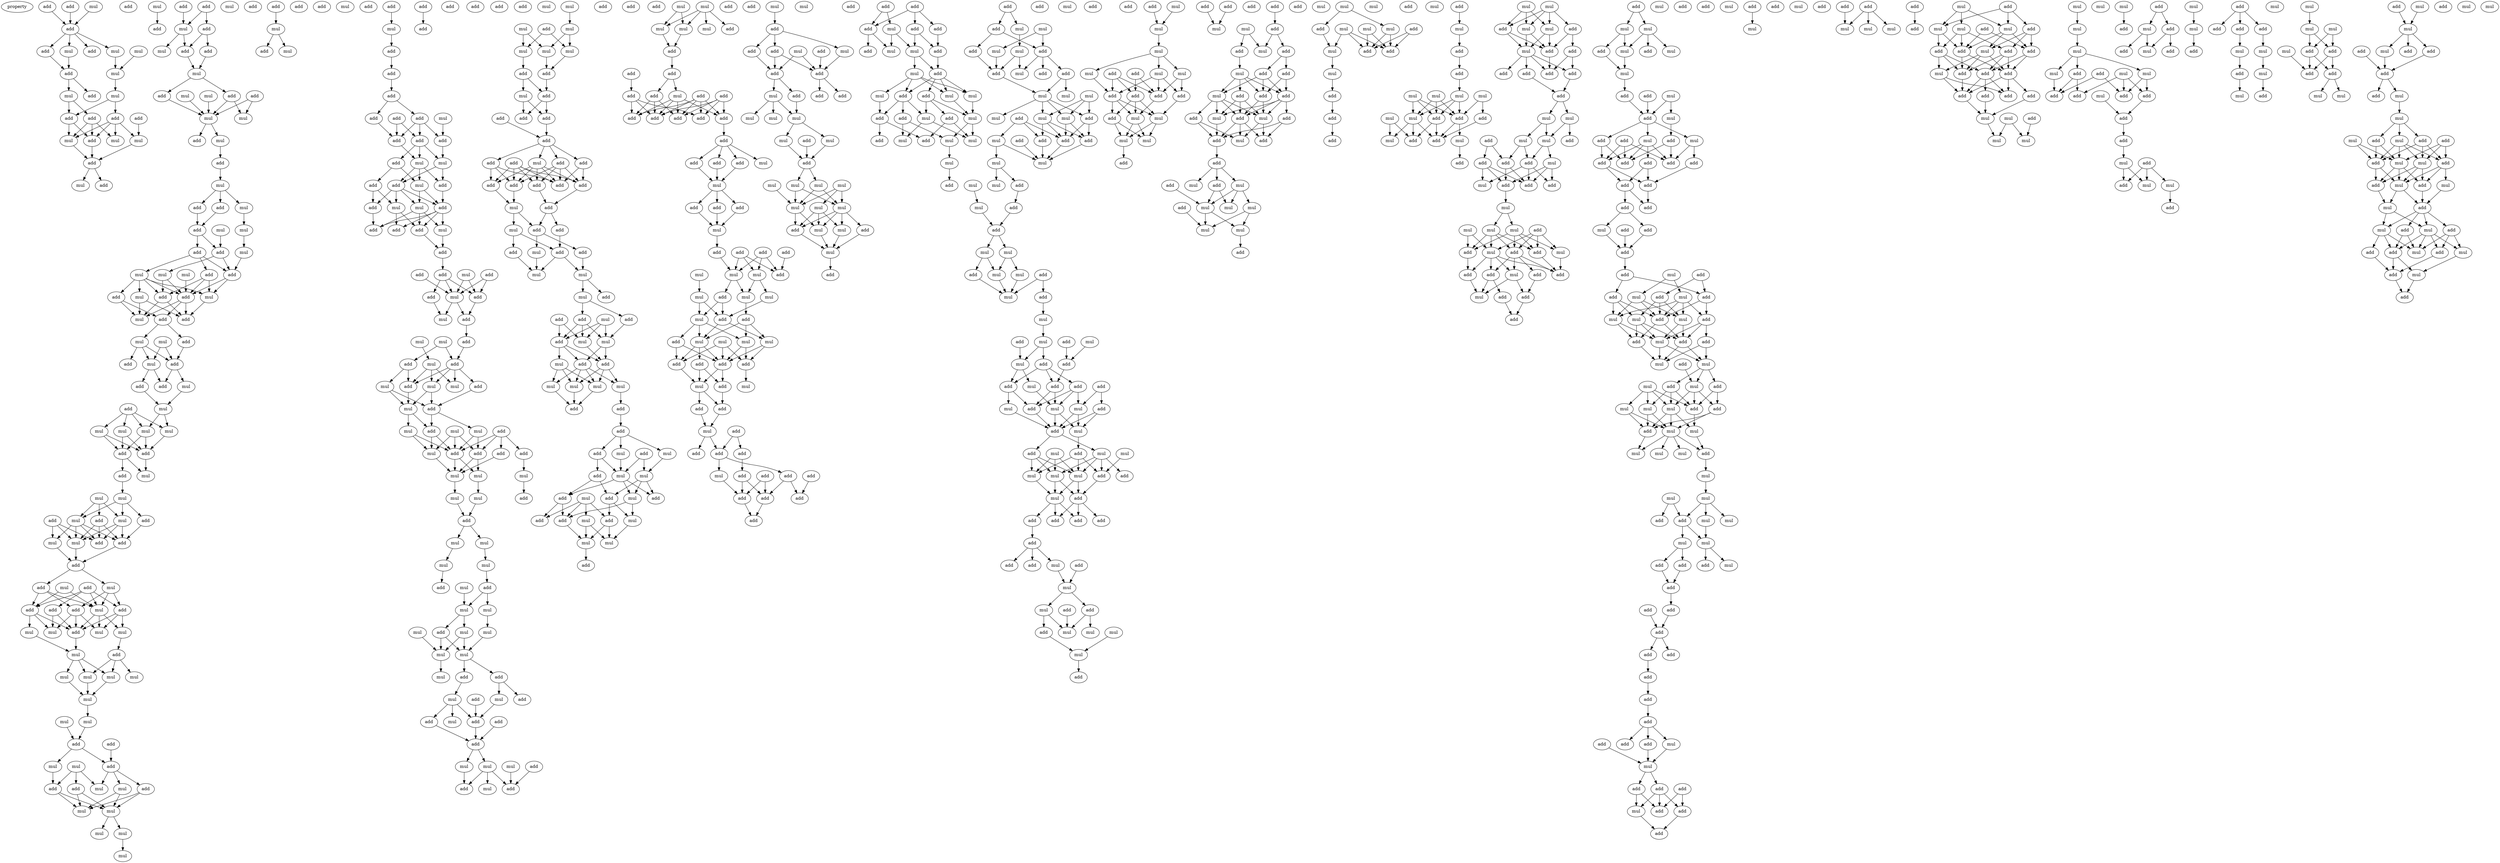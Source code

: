 digraph {
    node [fontcolor=black]
    property [mul=2,lf=1.4]
    0 [ label = add ];
    1 [ label = add ];
    2 [ label = add ];
    3 [ label = mul ];
    4 [ label = add ];
    5 [ label = mul ];
    6 [ label = add ];
    7 [ label = add ];
    8 [ label = mul ];
    9 [ label = mul ];
    10 [ label = mul ];
    11 [ label = add ];
    12 [ label = add ];
    13 [ label = mul ];
    14 [ label = mul ];
    15 [ label = add ];
    16 [ label = add ];
    17 [ label = add ];
    18 [ label = add ];
    19 [ label = add ];
    20 [ label = mul ];
    21 [ label = mul ];
    22 [ label = mul ];
    23 [ label = add ];
    24 [ label = mul ];
    25 [ label = add ];
    26 [ label = mul ];
    27 [ label = add ];
    28 [ label = mul ];
    29 [ label = add ];
    30 [ label = add ];
    31 [ label = add ];
    32 [ label = mul ];
    33 [ label = add ];
    34 [ label = mul ];
    35 [ label = add ];
    36 [ label = add ];
    37 [ label = mul ];
    38 [ label = add ];
    39 [ label = add ];
    40 [ label = mul ];
    41 [ label = add ];
    42 [ label = mul ];
    43 [ label = mul ];
    44 [ label = mul ];
    45 [ label = add ];
    46 [ label = add ];
    47 [ label = add ];
    48 [ label = mul ];
    49 [ label = mul ];
    50 [ label = add ];
    51 [ label = add ];
    52 [ label = mul ];
    53 [ label = mul ];
    54 [ label = add ];
    55 [ label = mul ];
    56 [ label = add ];
    57 [ label = mul ];
    58 [ label = mul ];
    59 [ label = add ];
    60 [ label = mul ];
    61 [ label = add ];
    62 [ label = add ];
    63 [ label = mul ];
    64 [ label = mul ];
    65 [ label = add ];
    66 [ label = mul ];
    67 [ label = add ];
    68 [ label = add ];
    69 [ label = mul ];
    70 [ label = mul ];
    71 [ label = add ];
    72 [ label = add ];
    73 [ label = mul ];
    74 [ label = add ];
    75 [ label = add ];
    76 [ label = add ];
    77 [ label = mul ];
    78 [ label = mul ];
    79 [ label = add ];
    80 [ label = add ];
    81 [ label = mul ];
    82 [ label = add ];
    83 [ label = mul ];
    84 [ label = add ];
    85 [ label = add ];
    86 [ label = mul ];
    87 [ label = add ];
    88 [ label = mul ];
    89 [ label = mul ];
    90 [ label = mul ];
    91 [ label = mul ];
    92 [ label = add ];
    93 [ label = add ];
    94 [ label = add ];
    95 [ label = mul ];
    96 [ label = mul ];
    97 [ label = mul ];
    98 [ label = mul ];
    99 [ label = add ];
    100 [ label = add ];
    101 [ label = mul ];
    102 [ label = add ];
    103 [ label = add ];
    104 [ label = mul ];
    105 [ label = mul ];
    106 [ label = add ];
    107 [ label = add ];
    108 [ label = add ];
    109 [ label = mul ];
    110 [ label = add ];
    111 [ label = mul ];
    112 [ label = add ];
    113 [ label = mul ];
    114 [ label = add ];
    115 [ label = add ];
    116 [ label = add ];
    117 [ label = mul ];
    118 [ label = add ];
    119 [ label = mul ];
    120 [ label = mul ];
    121 [ label = mul ];
    122 [ label = add ];
    123 [ label = mul ];
    124 [ label = mul ];
    125 [ label = mul ];
    126 [ label = mul ];
    127 [ label = mul ];
    128 [ label = mul ];
    129 [ label = mul ];
    130 [ label = mul ];
    131 [ label = mul ];
    132 [ label = add ];
    133 [ label = add ];
    134 [ label = mul ];
    135 [ label = add ];
    136 [ label = add ];
    137 [ label = mul ];
    138 [ label = mul ];
    139 [ label = add ];
    140 [ label = add ];
    141 [ label = add ];
    142 [ label = mul ];
    143 [ label = mul ];
    144 [ label = mul ];
    145 [ label = mul ];
    146 [ label = mul ];
    147 [ label = mul ];
    148 [ label = add ];
    149 [ label = add ];
    150 [ label = add ];
    151 [ label = mul ];
    152 [ label = add ];
    153 [ label = add ];
    154 [ label = add ];
    155 [ label = add ];
    156 [ label = add ];
    157 [ label = add ];
    158 [ label = mul ];
    159 [ label = add ];
    160 [ label = add ];
    161 [ label = add ];
    162 [ label = add ];
    163 [ label = add ];
    164 [ label = add ];
    165 [ label = mul ];
    166 [ label = mul ];
    167 [ label = add ];
    168 [ label = add ];
    169 [ label = add ];
    170 [ label = mul ];
    171 [ label = mul ];
    172 [ label = add ];
    173 [ label = add ];
    174 [ label = mul ];
    175 [ label = add ];
    176 [ label = add ];
    177 [ label = add ];
    178 [ label = mul ];
    179 [ label = add ];
    180 [ label = add ];
    181 [ label = add ];
    182 [ label = mul ];
    183 [ label = add ];
    184 [ label = add ];
    185 [ label = add ];
    186 [ label = mul ];
    187 [ label = mul ];
    188 [ label = add ];
    189 [ label = mul ];
    190 [ label = mul ];
    191 [ label = add ];
    192 [ label = add ];
    193 [ label = add ];
    194 [ label = mul ];
    195 [ label = mul ];
    196 [ label = mul ];
    197 [ label = add ];
    198 [ label = add ];
    199 [ label = mul ];
    200 [ label = mul ];
    201 [ label = add ];
    202 [ label = add ];
    203 [ label = mul ];
    204 [ label = mul ];
    205 [ label = add ];
    206 [ label = mul ];
    207 [ label = add ];
    208 [ label = add ];
    209 [ label = add ];
    210 [ label = add ];
    211 [ label = mul ];
    212 [ label = mul ];
    213 [ label = mul ];
    214 [ label = mul ];
    215 [ label = mul ];
    216 [ label = add ];
    217 [ label = mul ];
    218 [ label = add ];
    219 [ label = mul ];
    220 [ label = mul ];
    221 [ label = add ];
    222 [ label = add ];
    223 [ label = mul ];
    224 [ label = mul ];
    225 [ label = add ];
    226 [ label = add ];
    227 [ label = mul ];
    228 [ label = mul ];
    229 [ label = mul ];
    230 [ label = mul ];
    231 [ label = mul ];
    232 [ label = mul ];
    233 [ label = add ];
    234 [ label = mul ];
    235 [ label = mul ];
    236 [ label = add ];
    237 [ label = mul ];
    238 [ label = add ];
    239 [ label = add ];
    240 [ label = mul ];
    241 [ label = mul ];
    242 [ label = add ];
    243 [ label = add ];
    244 [ label = add ];
    245 [ label = mul ];
    246 [ label = add ];
    247 [ label = add ];
    248 [ label = mul ];
    249 [ label = mul ];
    250 [ label = mul ];
    251 [ label = add ];
    252 [ label = mul ];
    253 [ label = mul ];
    254 [ label = add ];
    255 [ label = add ];
    256 [ label = mul ];
    257 [ label = mul ];
    258 [ label = add ];
    259 [ label = mul ];
    260 [ label = mul ];
    261 [ label = mul ];
    262 [ label = mul ];
    263 [ label = add ];
    264 [ label = add ];
    265 [ label = mul ];
    266 [ label = add ];
    267 [ label = add ];
    268 [ label = add ];
    269 [ label = add ];
    270 [ label = add ];
    271 [ label = add ];
    272 [ label = mul ];
    273 [ label = add ];
    274 [ label = add ];
    275 [ label = add ];
    276 [ label = add ];
    277 [ label = add ];
    278 [ label = add ];
    279 [ label = add ];
    280 [ label = add ];
    281 [ label = add ];
    282 [ label = mul ];
    283 [ label = add ];
    284 [ label = add ];
    285 [ label = mul ];
    286 [ label = add ];
    287 [ label = add ];
    288 [ label = add ];
    289 [ label = mul ];
    290 [ label = add ];
    291 [ label = mul ];
    292 [ label = mul ];
    293 [ label = mul ];
    294 [ label = add ];
    295 [ label = add ];
    296 [ label = add ];
    297 [ label = mul ];
    298 [ label = add ];
    299 [ label = mul ];
    300 [ label = add ];
    301 [ label = mul ];
    302 [ label = mul ];
    303 [ label = add ];
    304 [ label = add ];
    305 [ label = mul ];
    306 [ label = mul ];
    307 [ label = add ];
    308 [ label = mul ];
    309 [ label = mul ];
    310 [ label = add ];
    311 [ label = add ];
    312 [ label = add ];
    313 [ label = add ];
    314 [ label = add ];
    315 [ label = mul ];
    316 [ label = mul ];
    317 [ label = add ];
    318 [ label = add ];
    319 [ label = mul ];
    320 [ label = mul ];
    321 [ label = mul ];
    322 [ label = add ];
    323 [ label = mul ];
    324 [ label = add ];
    325 [ label = add ];
    326 [ label = mul ];
    327 [ label = add ];
    328 [ label = mul ];
    329 [ label = add ];
    330 [ label = add ];
    331 [ label = mul ];
    332 [ label = mul ];
    333 [ label = add ];
    334 [ label = mul ];
    335 [ label = mul ];
    336 [ label = mul ];
    337 [ label = mul ];
    338 [ label = add ];
    339 [ label = mul ];
    340 [ label = add ];
    341 [ label = add ];
    342 [ label = add ];
    343 [ label = add ];
    344 [ label = add ];
    345 [ label = add ];
    346 [ label = add ];
    347 [ label = mul ];
    348 [ label = add ];
    349 [ label = add ];
    350 [ label = add ];
    351 [ label = add ];
    352 [ label = add ];
    353 [ label = add ];
    354 [ label = add ];
    355 [ label = add ];
    356 [ label = add ];
    357 [ label = mul ];
    358 [ label = add ];
    359 [ label = mul ];
    360 [ label = add ];
    361 [ label = add ];
    362 [ label = add ];
    363 [ label = mul ];
    364 [ label = add ];
    365 [ label = add ];
    366 [ label = add ];
    367 [ label = add ];
    368 [ label = add ];
    369 [ label = mul ];
    370 [ label = add ];
    371 [ label = mul ];
    372 [ label = mul ];
    373 [ label = mul ];
    374 [ label = mul ];
    375 [ label = mul ];
    376 [ label = add ];
    377 [ label = add ];
    378 [ label = add ];
    379 [ label = mul ];
    380 [ label = mul ];
    381 [ label = mul ];
    382 [ label = add ];
    383 [ label = mul ];
    384 [ label = mul ];
    385 [ label = add ];
    386 [ label = add ];
    387 [ label = add ];
    388 [ label = add ];
    389 [ label = mul ];
    390 [ label = mul ];
    391 [ label = add ];
    392 [ label = add ];
    393 [ label = add ];
    394 [ label = mul ];
    395 [ label = add ];
    396 [ label = add ];
    397 [ label = add ];
    398 [ label = add ];
    399 [ label = mul ];
    400 [ label = add ];
    401 [ label = add ];
    402 [ label = add ];
    403 [ label = add ];
    404 [ label = add ];
    405 [ label = add ];
    406 [ label = add ];
    407 [ label = mul ];
    408 [ label = add ];
    409 [ label = add ];
    410 [ label = add ];
    411 [ label = mul ];
    412 [ label = add ];
    413 [ label = add ];
    414 [ label = mul ];
    415 [ label = add ];
    416 [ label = add ];
    417 [ label = mul ];
    418 [ label = add ];
    419 [ label = mul ];
    420 [ label = add ];
    421 [ label = add ];
    422 [ label = mul ];
    423 [ label = mul ];
    424 [ label = mul ];
    425 [ label = mul ];
    426 [ label = add ];
    427 [ label = mul ];
    428 [ label = add ];
    429 [ label = mul ];
    430 [ label = mul ];
    431 [ label = mul ];
    432 [ label = mul ];
    433 [ label = mul ];
    434 [ label = mul ];
    435 [ label = mul ];
    436 [ label = add ];
    437 [ label = mul ];
    438 [ label = mul ];
    439 [ label = add ];
    440 [ label = mul ];
    441 [ label = add ];
    442 [ label = add ];
    443 [ label = add ];
    444 [ label = add ];
    445 [ label = add ];
    446 [ label = mul ];
    447 [ label = add ];
    448 [ label = add ];
    449 [ label = mul ];
    450 [ label = add ];
    451 [ label = mul ];
    452 [ label = add ];
    453 [ label = add ];
    454 [ label = mul ];
    455 [ label = mul ];
    456 [ label = mul ];
    457 [ label = add ];
    458 [ label = add ];
    459 [ label = mul ];
    460 [ label = add ];
    461 [ label = mul ];
    462 [ label = mul ];
    463 [ label = add ];
    464 [ label = add ];
    465 [ label = mul ];
    466 [ label = add ];
    467 [ label = mul ];
    468 [ label = add ];
    469 [ label = mul ];
    470 [ label = mul ];
    471 [ label = add ];
    472 [ label = add ];
    473 [ label = mul ];
    474 [ label = mul ];
    475 [ label = add ];
    476 [ label = mul ];
    477 [ label = mul ];
    478 [ label = add ];
    479 [ label = add ];
    480 [ label = mul ];
    481 [ label = add ];
    482 [ label = add ];
    483 [ label = add ];
    484 [ label = mul ];
    485 [ label = mul ];
    486 [ label = mul ];
    487 [ label = mul ];
    488 [ label = add ];
    489 [ label = mul ];
    490 [ label = mul ];
    491 [ label = add ];
    492 [ label = add ];
    493 [ label = mul ];
    494 [ label = add ];
    495 [ label = add ];
    496 [ label = add ];
    497 [ label = mul ];
    498 [ label = mul ];
    499 [ label = add ];
    500 [ label = mul ];
    501 [ label = mul ];
    502 [ label = mul ];
    503 [ label = add ];
    504 [ label = add ];
    505 [ label = mul ];
    506 [ label = mul ];
    507 [ label = add ];
    508 [ label = mul ];
    509 [ label = add ];
    510 [ label = mul ];
    511 [ label = mul ];
    512 [ label = add ];
    513 [ label = mul ];
    514 [ label = add ];
    515 [ label = mul ];
    516 [ label = add ];
    517 [ label = add ];
    518 [ label = mul ];
    519 [ label = add ];
    520 [ label = mul ];
    521 [ label = add ];
    522 [ label = add ];
    523 [ label = add ];
    524 [ label = add ];
    525 [ label = mul ];
    526 [ label = add ];
    527 [ label = add ];
    528 [ label = mul ];
    529 [ label = mul ];
    530 [ label = mul ];
    531 [ label = add ];
    532 [ label = mul ];
    533 [ label = add ];
    534 [ label = add ];
    535 [ label = mul ];
    536 [ label = add ];
    537 [ label = mul ];
    538 [ label = mul ];
    539 [ label = add ];
    540 [ label = add ];
    541 [ label = mul ];
    542 [ label = mul ];
    543 [ label = mul ];
    544 [ label = mul ];
    545 [ label = add ];
    546 [ label = add ];
    547 [ label = mul ];
    548 [ label = add ];
    549 [ label = add ];
    550 [ label = add ];
    551 [ label = add ];
    552 [ label = add ];
    553 [ label = add ];
    554 [ label = add ];
    555 [ label = add ];
    556 [ label = mul ];
    557 [ label = mul ];
    558 [ label = add ];
    559 [ label = add ];
    560 [ label = mul ];
    561 [ label = mul ];
    562 [ label = mul ];
    563 [ label = add ];
    564 [ label = add ];
    565 [ label = mul ];
    566 [ label = mul ];
    567 [ label = add ];
    568 [ label = add ];
    569 [ label = add ];
    570 [ label = add ];
    571 [ label = mul ];
    572 [ label = mul ];
    573 [ label = mul ];
    574 [ label = mul ];
    575 [ label = mul ];
    576 [ label = add ];
    577 [ label = add ];
    578 [ label = mul ];
    579 [ label = mul ];
    580 [ label = add ];
    581 [ label = add ];
    582 [ label = add ];
    583 [ label = add ];
    584 [ label = mul ];
    585 [ label = mul ];
    586 [ label = add ];
    587 [ label = mul ];
    588 [ label = mul ];
    589 [ label = add ];
    590 [ label = add ];
    591 [ label = add ];
    592 [ label = add ];
    593 [ label = mul ];
    594 [ label = add ];
    595 [ label = mul ];
    596 [ label = add ];
    597 [ label = add ];
    598 [ label = add ];
    599 [ label = mul ];
    600 [ label = add ];
    601 [ label = add ];
    602 [ label = add ];
    603 [ label = add ];
    604 [ label = mul ];
    605 [ label = add ];
    606 [ label = add ];
    607 [ label = mul ];
    608 [ label = mul ];
    609 [ label = add ];
    610 [ label = mul ];
    611 [ label = add ];
    612 [ label = add ];
    613 [ label = add ];
    614 [ label = mul ];
    615 [ label = add ];
    616 [ label = mul ];
    617 [ label = mul ];
    618 [ label = add ];
    619 [ label = mul ];
    620 [ label = mul ];
    621 [ label = mul ];
    622 [ label = add ];
    623 [ label = mul ];
    624 [ label = mul ];
    625 [ label = add ];
    626 [ label = mul ];
    627 [ label = mul ];
    628 [ label = add ];
    629 [ label = add ];
    630 [ label = mul ];
    631 [ label = mul ];
    632 [ label = add ];
    633 [ label = mul ];
    634 [ label = add ];
    635 [ label = mul ];
    636 [ label = mul ];
    637 [ label = add ];
    638 [ label = add ];
    639 [ label = add ];
    640 [ label = add ];
    641 [ label = mul ];
    642 [ label = add ];
    643 [ label = mul ];
    644 [ label = add ];
    645 [ label = add ];
    646 [ label = mul ];
    647 [ label = mul ];
    648 [ label = mul ];
    649 [ label = mul ];
    650 [ label = mul ];
    651 [ label = add ];
    652 [ label = mul ];
    653 [ label = add ];
    654 [ label = add ];
    655 [ label = mul ];
    656 [ label = add ];
    657 [ label = mul ];
    658 [ label = add ];
    659 [ label = add ];
    660 [ label = mul ];
    661 [ label = mul ];
    662 [ label = add ];
    663 [ label = mul ];
    664 [ label = mul ];
    665 [ label = add ];
    666 [ label = add ];
    667 [ label = mul ];
    668 [ label = add ];
    669 [ label = add ];
    670 [ label = add ];
    671 [ label = add ];
    672 [ label = add ];
    673 [ label = add ];
    674 [ label = mul ];
    675 [ label = mul ];
    676 [ label = mul ];
    677 [ label = add ];
    678 [ label = mul ];
    679 [ label = add ];
    680 [ label = mul ];
    681 [ label = add ];
    682 [ label = add ];
    683 [ label = add ];
    684 [ label = mul ];
    685 [ label = add ];
    686 [ label = add ];
    687 [ label = add ];
    688 [ label = mul ];
    689 [ label = mul ];
    690 [ label = mul ];
    691 [ label = mul ];
    692 [ label = add ];
    693 [ label = mul ];
    694 [ label = add ];
    695 [ label = add ];
    696 [ label = add ];
    697 [ label = mul ];
    698 [ label = add ];
    699 [ label = mul ];
    700 [ label = add ];
    701 [ label = add ];
    702 [ label = add ];
    703 [ label = add ];
    704 [ label = add ];
    705 [ label = mul ];
    706 [ label = add ];
    707 [ label = add ];
    708 [ label = mul ];
    709 [ label = mul ];
    710 [ label = mul ];
    711 [ label = add ];
    712 [ label = add ];
    713 [ label = mul ];
    714 [ label = mul ];
    715 [ label = mul ];
    716 [ label = add ];
    717 [ label = add ];
    718 [ label = mul ];
    719 [ label = add ];
    720 [ label = mul ];
    721 [ label = add ];
    722 [ label = mul ];
    723 [ label = add ];
    724 [ label = mul ];
    725 [ label = add ];
    726 [ label = add ];
    727 [ label = add ];
    728 [ label = add ];
    729 [ label = add ];
    730 [ label = add ];
    731 [ label = add ];
    732 [ label = add ];
    733 [ label = add ];
    734 [ label = add ];
    735 [ label = add ];
    736 [ label = add ];
    737 [ label = add ];
    738 [ label = add ];
    739 [ label = mul ];
    740 [ label = add ];
    741 [ label = mul ];
    742 [ label = add ];
    743 [ label = add ];
    744 [ label = add ];
    745 [ label = add ];
    746 [ label = mul ];
    747 [ label = mul ];
    748 [ label = add ];
    749 [ label = mul ];
    750 [ label = add ];
    751 [ label = mul ];
    752 [ label = mul ];
    753 [ label = add ];
    754 [ label = add ];
    755 [ label = add ];
    756 [ label = mul ];
    757 [ label = add ];
    758 [ label = mul ];
    759 [ label = mul ];
    760 [ label = add ];
    761 [ label = add ];
    762 [ label = mul ];
    763 [ label = mul ];
    764 [ label = add ];
    765 [ label = mul ];
    766 [ label = mul ];
    767 [ label = add ];
    768 [ label = mul ];
    769 [ label = add ];
    770 [ label = mul ];
    771 [ label = mul ];
    772 [ label = add ];
    773 [ label = mul ];
    774 [ label = mul ];
    775 [ label = mul ];
    776 [ label = add ];
    777 [ label = mul ];
    778 [ label = mul ];
    779 [ label = mul ];
    780 [ label = add ];
    781 [ label = add ];
    782 [ label = mul ];
    783 [ label = mul ];
    784 [ label = mul ];
    785 [ label = mul ];
    786 [ label = mul ];
    787 [ label = add ];
    788 [ label = add ];
    789 [ label = add ];
    790 [ label = mul ];
    791 [ label = add ];
    792 [ label = add ];
    793 [ label = add ];
    794 [ label = add ];
    795 [ label = add ];
    796 [ label = add ];
    797 [ label = add ];
    798 [ label = add ];
    799 [ label = mul ];
    800 [ label = add ];
    801 [ label = add ];
    802 [ label = add ];
    803 [ label = add ];
    804 [ label = mul ];
    805 [ label = add ];
    806 [ label = add ];
    807 [ label = mul ];
    808 [ label = add ];
    809 [ label = add ];
    810 [ label = add ];
    811 [ label = mul ];
    812 [ label = add ];
    813 [ label = add ];
    814 [ label = mul ];
    815 [ label = add ];
    816 [ label = add ];
    817 [ label = add ];
    818 [ label = add ];
    819 [ label = mul ];
    820 [ label = mul ];
    821 [ label = mul ];
    822 [ label = add ];
    823 [ label = add ];
    824 [ label = add ];
    825 [ label = mul ];
    826 [ label = mul ];
    827 [ label = mul ];
    828 [ label = add ];
    829 [ label = add ];
    830 [ label = mul ];
    831 [ label = mul ];
    832 [ label = add ];
    833 [ label = add ];
    834 [ label = add ];
    835 [ label = add ];
    836 [ label = mul ];
    837 [ label = add ];
    838 [ label = add ];
    839 [ label = add ];
    840 [ label = add ];
    841 [ label = add ];
    842 [ label = add ];
    843 [ label = add ];
    844 [ label = mul ];
    845 [ label = mul ];
    846 [ label = add ];
    847 [ label = mul ];
    848 [ label = mul ];
    849 [ label = mul ];
    850 [ label = mul ];
    851 [ label = mul ];
    852 [ label = mul ];
    853 [ label = add ];
    854 [ label = mul ];
    855 [ label = mul ];
    856 [ label = add ];
    857 [ label = add ];
    858 [ label = add ];
    859 [ label = mul ];
    860 [ label = add ];
    861 [ label = add ];
    862 [ label = add ];
    863 [ label = mul ];
    864 [ label = add ];
    865 [ label = mul ];
    866 [ label = add ];
    867 [ label = add ];
    868 [ label = mul ];
    869 [ label = mul ];
    870 [ label = add ];
    871 [ label = mul ];
    872 [ label = add ];
    873 [ label = add ];
    874 [ label = mul ];
    875 [ label = add ];
    876 [ label = add ];
    877 [ label = mul ];
    878 [ label = mul ];
    879 [ label = add ];
    880 [ label = mul ];
    881 [ label = add ];
    882 [ label = add ];
    883 [ label = add ];
    884 [ label = add ];
    885 [ label = add ];
    886 [ label = mul ];
    887 [ label = mul ];
    888 [ label = mul ];
    889 [ label = mul ];
    890 [ label = add ];
    891 [ label = add ];
    892 [ label = mul ];
    893 [ label = mul ];
    894 [ label = mul ];
    895 [ label = mul ];
    896 [ label = add ];
    897 [ label = add ];
    898 [ label = mul ];
    899 [ label = add ];
    900 [ label = add ];
    901 [ label = mul ];
    902 [ label = mul ];
    903 [ label = add ];
    904 [ label = mul ];
    905 [ label = mul ];
    906 [ label = add ];
    907 [ label = add ];
    908 [ label = add ];
    909 [ label = add ];
    910 [ label = mul ];
    911 [ label = add ];
    912 [ label = add ];
    913 [ label = mul ];
    914 [ label = mul ];
    915 [ label = mul ];
    916 [ label = add ];
    917 [ label = mul ];
    918 [ label = add ];
    919 [ label = add ];
    920 [ label = mul ];
    921 [ label = mul ];
    922 [ label = mul ];
    923 [ label = add ];
    924 [ label = add ];
    925 [ label = add ];
    926 [ label = add ];
    927 [ label = mul ];
    928 [ label = mul ];
    929 [ label = add ];
    930 [ label = mul ];
    931 [ label = mul ];
    932 [ label = mul ];
    933 [ label = add ];
    934 [ label = add ];
    935 [ label = mul ];
    936 [ label = mul ];
    937 [ label = add ];
    938 [ label = add ];
    939 [ label = mul ];
    940 [ label = add ];
    941 [ label = add ];
    942 [ label = mul ];
    943 [ label = add ];
    0 -> 4 [ name = 0 ];
    1 -> 4 [ name = 1 ];
    3 -> 4 [ name = 2 ];
    4 -> 5 [ name = 3 ];
    4 -> 6 [ name = 4 ];
    4 -> 7 [ name = 5 ];
    4 -> 9 [ name = 6 ];
    5 -> 11 [ name = 7 ];
    7 -> 11 [ name = 8 ];
    8 -> 10 [ name = 9 ];
    9 -> 10 [ name = 10 ];
    10 -> 14 [ name = 11 ];
    11 -> 12 [ name = 12 ];
    11 -> 13 [ name = 13 ];
    13 -> 15 [ name = 14 ];
    13 -> 17 [ name = 15 ];
    14 -> 15 [ name = 16 ];
    14 -> 18 [ name = 17 ];
    15 -> 19 [ name = 18 ];
    15 -> 21 [ name = 19 ];
    16 -> 22 [ name = 20 ];
    17 -> 19 [ name = 21 ];
    17 -> 20 [ name = 22 ];
    17 -> 21 [ name = 23 ];
    18 -> 19 [ name = 24 ];
    18 -> 20 [ name = 25 ];
    18 -> 21 [ name = 26 ];
    18 -> 22 [ name = 27 ];
    19 -> 23 [ name = 28 ];
    21 -> 23 [ name = 29 ];
    22 -> 23 [ name = 30 ];
    23 -> 24 [ name = 31 ];
    23 -> 25 [ name = 32 ];
    26 -> 30 [ name = 33 ];
    27 -> 32 [ name = 34 ];
    29 -> 31 [ name = 35 ];
    29 -> 32 [ name = 36 ];
    31 -> 33 [ name = 37 ];
    31 -> 35 [ name = 38 ];
    32 -> 34 [ name = 39 ];
    32 -> 35 [ name = 40 ];
    33 -> 37 [ name = 41 ];
    35 -> 37 [ name = 42 ];
    37 -> 39 [ name = 43 ];
    37 -> 41 [ name = 44 ];
    38 -> 43 [ name = 45 ];
    38 -> 44 [ name = 46 ];
    39 -> 44 [ name = 47 ];
    40 -> 44 [ name = 48 ];
    41 -> 43 [ name = 49 ];
    41 -> 44 [ name = 50 ];
    42 -> 44 [ name = 51 ];
    44 -> 47 [ name = 52 ];
    44 -> 48 [ name = 53 ];
    45 -> 49 [ name = 54 ];
    48 -> 50 [ name = 55 ];
    49 -> 51 [ name = 56 ];
    49 -> 52 [ name = 57 ];
    50 -> 53 [ name = 58 ];
    53 -> 54 [ name = 59 ];
    53 -> 55 [ name = 60 ];
    53 -> 56 [ name = 61 ];
    54 -> 59 [ name = 62 ];
    55 -> 57 [ name = 63 ];
    56 -> 59 [ name = 64 ];
    57 -> 60 [ name = 65 ];
    58 -> 61 [ name = 66 ];
    59 -> 61 [ name = 67 ];
    59 -> 62 [ name = 68 ];
    60 -> 67 [ name = 69 ];
    61 -> 63 [ name = 70 ];
    61 -> 67 [ name = 71 ];
    62 -> 64 [ name = 72 ];
    62 -> 65 [ name = 73 ];
    62 -> 67 [ name = 74 ];
    63 -> 71 [ name = 75 ];
    63 -> 72 [ name = 76 ];
    64 -> 68 [ name = 77 ];
    64 -> 69 [ name = 78 ];
    64 -> 70 [ name = 79 ];
    64 -> 71 [ name = 80 ];
    64 -> 72 [ name = 81 ];
    65 -> 69 [ name = 82 ];
    65 -> 71 [ name = 83 ];
    65 -> 72 [ name = 84 ];
    66 -> 72 [ name = 85 ];
    67 -> 69 [ name = 86 ];
    67 -> 72 [ name = 87 ];
    68 -> 73 [ name = 88 ];
    68 -> 75 [ name = 89 ];
    69 -> 74 [ name = 90 ];
    70 -> 73 [ name = 91 ];
    70 -> 74 [ name = 92 ];
    71 -> 73 [ name = 93 ];
    71 -> 74 [ name = 94 ];
    72 -> 73 [ name = 95 ];
    72 -> 74 [ name = 96 ];
    72 -> 75 [ name = 97 ];
    75 -> 76 [ name = 98 ];
    75 -> 77 [ name = 99 ];
    76 -> 80 [ name = 100 ];
    77 -> 79 [ name = 101 ];
    77 -> 80 [ name = 102 ];
    77 -> 81 [ name = 103 ];
    78 -> 80 [ name = 104 ];
    78 -> 81 [ name = 105 ];
    80 -> 83 [ name = 106 ];
    80 -> 84 [ name = 107 ];
    81 -> 84 [ name = 108 ];
    81 -> 85 [ name = 109 ];
    83 -> 86 [ name = 110 ];
    85 -> 86 [ name = 111 ];
    86 -> 89 [ name = 112 ];
    86 -> 91 [ name = 113 ];
    87 -> 88 [ name = 114 ];
    87 -> 89 [ name = 115 ];
    87 -> 90 [ name = 116 ];
    87 -> 91 [ name = 117 ];
    88 -> 92 [ name = 118 ];
    88 -> 93 [ name = 119 ];
    89 -> 93 [ name = 120 ];
    90 -> 92 [ name = 121 ];
    90 -> 93 [ name = 122 ];
    91 -> 92 [ name = 123 ];
    91 -> 93 [ name = 124 ];
    92 -> 94 [ name = 125 ];
    92 -> 95 [ name = 126 ];
    93 -> 95 [ name = 127 ];
    94 -> 97 [ name = 128 ];
    96 -> 98 [ name = 129 ];
    96 -> 100 [ name = 130 ];
    96 -> 101 [ name = 131 ];
    97 -> 98 [ name = 132 ];
    97 -> 101 [ name = 133 ];
    97 -> 102 [ name = 134 ];
    98 -> 103 [ name = 135 ];
    98 -> 104 [ name = 136 ];
    98 -> 105 [ name = 137 ];
    98 -> 106 [ name = 138 ];
    99 -> 103 [ name = 139 ];
    99 -> 104 [ name = 140 ];
    99 -> 105 [ name = 141 ];
    100 -> 103 [ name = 142 ];
    100 -> 104 [ name = 143 ];
    100 -> 106 [ name = 144 ];
    101 -> 103 [ name = 145 ];
    101 -> 104 [ name = 146 ];
    101 -> 106 [ name = 147 ];
    102 -> 106 [ name = 148 ];
    104 -> 107 [ name = 149 ];
    105 -> 107 [ name = 150 ];
    106 -> 107 [ name = 151 ];
    107 -> 109 [ name = 152 ];
    107 -> 110 [ name = 153 ];
    108 -> 112 [ name = 154 ];
    108 -> 113 [ name = 155 ];
    108 -> 114 [ name = 156 ];
    108 -> 116 [ name = 157 ];
    109 -> 113 [ name = 158 ];
    109 -> 115 [ name = 159 ];
    109 -> 116 [ name = 160 ];
    110 -> 113 [ name = 161 ];
    110 -> 114 [ name = 162 ];
    110 -> 115 [ name = 163 ];
    111 -> 113 [ name = 164 ];
    111 -> 114 [ name = 165 ];
    112 -> 118 [ name = 166 ];
    112 -> 120 [ name = 167 ];
    113 -> 117 [ name = 168 ];
    113 -> 118 [ name = 169 ];
    113 -> 119 [ name = 170 ];
    114 -> 118 [ name = 171 ];
    114 -> 120 [ name = 172 ];
    114 -> 121 [ name = 173 ];
    115 -> 118 [ name = 174 ];
    115 -> 119 [ name = 175 ];
    115 -> 120 [ name = 176 ];
    116 -> 117 [ name = 177 ];
    116 -> 118 [ name = 178 ];
    116 -> 119 [ name = 179 ];
    117 -> 122 [ name = 180 ];
    118 -> 123 [ name = 181 ];
    121 -> 123 [ name = 182 ];
    122 -> 126 [ name = 183 ];
    122 -> 127 [ name = 184 ];
    122 -> 128 [ name = 185 ];
    123 -> 125 [ name = 186 ];
    123 -> 126 [ name = 187 ];
    123 -> 128 [ name = 188 ];
    125 -> 129 [ name = 189 ];
    126 -> 129 [ name = 190 ];
    128 -> 129 [ name = 191 ];
    129 -> 131 [ name = 192 ];
    130 -> 132 [ name = 193 ];
    131 -> 132 [ name = 194 ];
    132 -> 134 [ name = 195 ];
    132 -> 136 [ name = 196 ];
    133 -> 136 [ name = 197 ];
    134 -> 139 [ name = 198 ];
    136 -> 138 [ name = 199 ];
    136 -> 140 [ name = 200 ];
    136 -> 142 [ name = 201 ];
    137 -> 138 [ name = 202 ];
    137 -> 139 [ name = 203 ];
    137 -> 141 [ name = 204 ];
    139 -> 143 [ name = 205 ];
    139 -> 144 [ name = 206 ];
    140 -> 143 [ name = 207 ];
    140 -> 144 [ name = 208 ];
    141 -> 143 [ name = 209 ];
    141 -> 144 [ name = 210 ];
    142 -> 143 [ name = 211 ];
    142 -> 144 [ name = 212 ];
    144 -> 145 [ name = 213 ];
    144 -> 146 [ name = 214 ];
    146 -> 147 [ name = 215 ];
    148 -> 151 [ name = 216 ];
    149 -> 150 [ name = 217 ];
    151 -> 152 [ name = 218 ];
    152 -> 153 [ name = 219 ];
    153 -> 155 [ name = 220 ];
    155 -> 156 [ name = 221 ];
    155 -> 157 [ name = 222 ];
    156 -> 160 [ name = 223 ];
    157 -> 160 [ name = 224 ];
    157 -> 161 [ name = 225 ];
    157 -> 162 [ name = 226 ];
    158 -> 162 [ name = 227 ];
    159 -> 160 [ name = 228 ];
    159 -> 161 [ name = 229 ];
    160 -> 165 [ name = 230 ];
    161 -> 163 [ name = 231 ];
    161 -> 165 [ name = 232 ];
    161 -> 166 [ name = 233 ];
    162 -> 166 [ name = 234 ];
    163 -> 169 [ name = 235 ];
    163 -> 170 [ name = 236 ];
    165 -> 167 [ name = 237 ];
    165 -> 168 [ name = 238 ];
    165 -> 170 [ name = 239 ];
    166 -> 167 [ name = 240 ];
    166 -> 168 [ name = 241 ];
    167 -> 171 [ name = 242 ];
    167 -> 172 [ name = 243 ];
    167 -> 173 [ name = 244 ];
    167 -> 174 [ name = 245 ];
    168 -> 172 [ name = 246 ];
    169 -> 173 [ name = 247 ];
    169 -> 174 [ name = 248 ];
    170 -> 171 [ name = 249 ];
    170 -> 172 [ name = 250 ];
    171 -> 175 [ name = 251 ];
    171 -> 177 [ name = 252 ];
    171 -> 178 [ name = 253 ];
    172 -> 175 [ name = 254 ];
    172 -> 176 [ name = 255 ];
    172 -> 177 [ name = 256 ];
    172 -> 178 [ name = 257 ];
    173 -> 175 [ name = 258 ];
    174 -> 176 [ name = 259 ];
    174 -> 177 [ name = 260 ];
    177 -> 179 [ name = 261 ];
    178 -> 179 [ name = 262 ];
    179 -> 183 [ name = 263 ];
    180 -> 184 [ name = 264 ];
    180 -> 186 [ name = 265 ];
    181 -> 186 [ name = 266 ];
    182 -> 184 [ name = 267 ];
    182 -> 186 [ name = 268 ];
    183 -> 184 [ name = 269 ];
    183 -> 185 [ name = 270 ];
    183 -> 186 [ name = 271 ];
    184 -> 188 [ name = 272 ];
    185 -> 187 [ name = 273 ];
    186 -> 187 [ name = 274 ];
    186 -> 188 [ name = 275 ];
    188 -> 191 [ name = 276 ];
    189 -> 194 [ name = 277 ];
    190 -> 192 [ name = 278 ];
    190 -> 193 [ name = 279 ];
    191 -> 192 [ name = 280 ];
    192 -> 196 [ name = 281 ];
    192 -> 197 [ name = 282 ];
    192 -> 198 [ name = 283 ];
    192 -> 199 [ name = 284 ];
    193 -> 195 [ name = 285 ];
    193 -> 197 [ name = 286 ];
    194 -> 196 [ name = 287 ];
    194 -> 197 [ name = 288 ];
    194 -> 199 [ name = 289 ];
    195 -> 200 [ name = 290 ];
    195 -> 201 [ name = 291 ];
    197 -> 200 [ name = 292 ];
    198 -> 201 [ name = 293 ];
    199 -> 200 [ name = 294 ];
    199 -> 201 [ name = 295 ];
    200 -> 204 [ name = 296 ];
    200 -> 205 [ name = 297 ];
    201 -> 203 [ name = 298 ];
    201 -> 205 [ name = 299 ];
    202 -> 207 [ name = 300 ];
    202 -> 208 [ name = 301 ];
    202 -> 209 [ name = 302 ];
    202 -> 210 [ name = 303 ];
    203 -> 207 [ name = 304 ];
    203 -> 209 [ name = 305 ];
    204 -> 207 [ name = 306 ];
    204 -> 211 [ name = 307 ];
    205 -> 207 [ name = 308 ];
    205 -> 211 [ name = 309 ];
    206 -> 207 [ name = 310 ];
    206 -> 209 [ name = 311 ];
    206 -> 211 [ name = 312 ];
    207 -> 212 [ name = 313 ];
    207 -> 214 [ name = 314 ];
    208 -> 213 [ name = 315 ];
    209 -> 212 [ name = 316 ];
    209 -> 214 [ name = 317 ];
    210 -> 214 [ name = 318 ];
    211 -> 214 [ name = 319 ];
    212 -> 217 [ name = 320 ];
    213 -> 216 [ name = 321 ];
    214 -> 215 [ name = 322 ];
    215 -> 218 [ name = 323 ];
    217 -> 218 [ name = 324 ];
    218 -> 219 [ name = 325 ];
    218 -> 220 [ name = 326 ];
    219 -> 224 [ name = 327 ];
    220 -> 223 [ name = 328 ];
    223 -> 226 [ name = 329 ];
    224 -> 225 [ name = 330 ];
    226 -> 228 [ name = 331 ];
    226 -> 229 [ name = 332 ];
    227 -> 228 [ name = 333 ];
    228 -> 232 [ name = 334 ];
    228 -> 233 [ name = 335 ];
    229 -> 231 [ name = 336 ];
    230 -> 234 [ name = 337 ];
    231 -> 235 [ name = 338 ];
    232 -> 234 [ name = 339 ];
    232 -> 235 [ name = 340 ];
    233 -> 234 [ name = 341 ];
    233 -> 235 [ name = 342 ];
    234 -> 237 [ name = 343 ];
    235 -> 236 [ name = 344 ];
    235 -> 238 [ name = 345 ];
    236 -> 240 [ name = 346 ];
    236 -> 242 [ name = 347 ];
    238 -> 241 [ name = 348 ];
    239 -> 244 [ name = 349 ];
    240 -> 244 [ name = 350 ];
    241 -> 243 [ name = 351 ];
    241 -> 244 [ name = 352 ];
    241 -> 245 [ name = 353 ];
    243 -> 247 [ name = 354 ];
    244 -> 247 [ name = 355 ];
    246 -> 247 [ name = 356 ];
    247 -> 248 [ name = 357 ];
    247 -> 252 [ name = 358 ];
    248 -> 254 [ name = 359 ];
    250 -> 255 [ name = 360 ];
    251 -> 255 [ name = 361 ];
    252 -> 253 [ name = 362 ];
    252 -> 254 [ name = 363 ];
    252 -> 255 [ name = 364 ];
    256 -> 259 [ name = 365 ];
    257 -> 261 [ name = 366 ];
    257 -> 262 [ name = 367 ];
    258 -> 260 [ name = 368 ];
    258 -> 262 [ name = 369 ];
    259 -> 260 [ name = 370 ];
    259 -> 261 [ name = 371 ];
    260 -> 264 [ name = 372 ];
    261 -> 264 [ name = 373 ];
    262 -> 263 [ name = 374 ];
    263 -> 265 [ name = 375 ];
    263 -> 267 [ name = 376 ];
    264 -> 267 [ name = 377 ];
    265 -> 269 [ name = 378 ];
    265 -> 270 [ name = 379 ];
    267 -> 269 [ name = 380 ];
    267 -> 270 [ name = 381 ];
    268 -> 271 [ name = 382 ];
    270 -> 271 [ name = 383 ];
    271 -> 272 [ name = 384 ];
    271 -> 273 [ name = 385 ];
    271 -> 274 [ name = 386 ];
    271 -> 275 [ name = 387 ];
    272 -> 277 [ name = 388 ];
    272 -> 278 [ name = 389 ];
    272 -> 279 [ name = 390 ];
    272 -> 280 [ name = 391 ];
    272 -> 281 [ name = 392 ];
    273 -> 277 [ name = 393 ];
    273 -> 279 [ name = 394 ];
    273 -> 280 [ name = 395 ];
    273 -> 281 [ name = 396 ];
    274 -> 277 [ name = 397 ];
    274 -> 280 [ name = 398 ];
    275 -> 277 [ name = 399 ];
    275 -> 278 [ name = 400 ];
    275 -> 281 [ name = 401 ];
    276 -> 277 [ name = 402 ];
    276 -> 278 [ name = 403 ];
    276 -> 279 [ name = 404 ];
    276 -> 280 [ name = 405 ];
    276 -> 281 [ name = 406 ];
    278 -> 282 [ name = 407 ];
    279 -> 283 [ name = 408 ];
    280 -> 283 [ name = 409 ];
    281 -> 282 [ name = 410 ];
    282 -> 285 [ name = 411 ];
    282 -> 286 [ name = 412 ];
    283 -> 284 [ name = 413 ];
    283 -> 286 [ name = 414 ];
    284 -> 290 [ name = 415 ];
    285 -> 288 [ name = 416 ];
    285 -> 290 [ name = 417 ];
    286 -> 287 [ name = 418 ];
    286 -> 289 [ name = 419 ];
    287 -> 291 [ name = 420 ];
    288 -> 292 [ name = 421 ];
    289 -> 292 [ name = 422 ];
    290 -> 291 [ name = 423 ];
    290 -> 292 [ name = 424 ];
    291 -> 293 [ name = 425 ];
    291 -> 294 [ name = 426 ];
    293 -> 296 [ name = 427 ];
    293 -> 298 [ name = 428 ];
    295 -> 299 [ name = 429 ];
    295 -> 300 [ name = 430 ];
    296 -> 301 [ name = 431 ];
    297 -> 299 [ name = 432 ];
    297 -> 300 [ name = 433 ];
    297 -> 301 [ name = 434 ];
    298 -> 299 [ name = 435 ];
    298 -> 300 [ name = 436 ];
    298 -> 301 [ name = 437 ];
    299 -> 304 [ name = 438 ];
    300 -> 302 [ name = 439 ];
    300 -> 303 [ name = 440 ];
    300 -> 304 [ name = 441 ];
    301 -> 303 [ name = 442 ];
    301 -> 304 [ name = 443 ];
    302 -> 305 [ name = 444 ];
    302 -> 306 [ name = 445 ];
    302 -> 308 [ name = 446 ];
    303 -> 305 [ name = 447 ];
    303 -> 306 [ name = 448 ];
    303 -> 308 [ name = 449 ];
    303 -> 309 [ name = 450 ];
    304 -> 305 [ name = 451 ];
    304 -> 308 [ name = 452 ];
    304 -> 309 [ name = 453 ];
    305 -> 312 [ name = 454 ];
    306 -> 312 [ name = 455 ];
    308 -> 312 [ name = 456 ];
    309 -> 310 [ name = 457 ];
    310 -> 313 [ name = 458 ];
    313 -> 315 [ name = 459 ];
    313 -> 316 [ name = 460 ];
    313 -> 317 [ name = 461 ];
    314 -> 319 [ name = 462 ];
    314 -> 320 [ name = 463 ];
    315 -> 319 [ name = 464 ];
    316 -> 320 [ name = 465 ];
    317 -> 318 [ name = 466 ];
    317 -> 320 [ name = 467 ];
    318 -> 322 [ name = 468 ];
    318 -> 325 [ name = 469 ];
    319 -> 321 [ name = 470 ];
    319 -> 322 [ name = 471 ];
    319 -> 324 [ name = 472 ];
    320 -> 321 [ name = 473 ];
    320 -> 324 [ name = 474 ];
    320 -> 325 [ name = 475 ];
    321 -> 327 [ name = 476 ];
    321 -> 328 [ name = 477 ];
    322 -> 328 [ name = 478 ];
    322 -> 330 [ name = 479 ];
    323 -> 326 [ name = 480 ];
    323 -> 327 [ name = 481 ];
    323 -> 329 [ name = 482 ];
    323 -> 330 [ name = 483 ];
    325 -> 327 [ name = 484 ];
    325 -> 329 [ name = 485 ];
    326 -> 331 [ name = 486 ];
    326 -> 332 [ name = 487 ];
    327 -> 331 [ name = 488 ];
    328 -> 332 [ name = 489 ];
    330 -> 331 [ name = 490 ];
    330 -> 332 [ name = 491 ];
    331 -> 333 [ name = 492 ];
    334 -> 336 [ name = 493 ];
    334 -> 337 [ name = 494 ];
    334 -> 338 [ name = 495 ];
    334 -> 339 [ name = 496 ];
    335 -> 336 [ name = 497 ];
    335 -> 339 [ name = 498 ];
    336 -> 340 [ name = 499 ];
    339 -> 340 [ name = 500 ];
    340 -> 341 [ name = 501 ];
    341 -> 346 [ name = 502 ];
    341 -> 347 [ name = 503 ];
    343 -> 348 [ name = 504 ];
    344 -> 349 [ name = 505 ];
    344 -> 350 [ name = 506 ];
    344 -> 351 [ name = 507 ];
    344 -> 352 [ name = 508 ];
    345 -> 349 [ name = 509 ];
    345 -> 350 [ name = 510 ];
    345 -> 351 [ name = 511 ];
    345 -> 352 [ name = 512 ];
    345 -> 353 [ name = 513 ];
    346 -> 349 [ name = 514 ];
    346 -> 350 [ name = 515 ];
    346 -> 353 [ name = 516 ];
    347 -> 349 [ name = 517 ];
    347 -> 350 [ name = 518 ];
    347 -> 351 [ name = 519 ];
    347 -> 353 [ name = 520 ];
    348 -> 349 [ name = 521 ];
    348 -> 352 [ name = 522 ];
    348 -> 353 [ name = 523 ];
    351 -> 354 [ name = 524 ];
    354 -> 355 [ name = 525 ];
    354 -> 356 [ name = 526 ];
    354 -> 357 [ name = 527 ];
    354 -> 358 [ name = 528 ];
    355 -> 359 [ name = 529 ];
    356 -> 359 [ name = 530 ];
    358 -> 359 [ name = 531 ];
    359 -> 360 [ name = 532 ];
    359 -> 361 [ name = 533 ];
    359 -> 362 [ name = 534 ];
    360 -> 363 [ name = 535 ];
    361 -> 363 [ name = 536 ];
    362 -> 363 [ name = 537 ];
    363 -> 364 [ name = 538 ];
    364 -> 371 [ name = 539 ];
    366 -> 370 [ name = 540 ];
    366 -> 371 [ name = 541 ];
    366 -> 372 [ name = 542 ];
    367 -> 370 [ name = 543 ];
    368 -> 370 [ name = 544 ];
    368 -> 371 [ name = 545 ];
    368 -> 372 [ name = 546 ];
    369 -> 375 [ name = 547 ];
    371 -> 374 [ name = 548 ];
    371 -> 376 [ name = 549 ];
    372 -> 373 [ name = 550 ];
    372 -> 374 [ name = 551 ];
    373 -> 377 [ name = 552 ];
    374 -> 378 [ name = 553 ];
    375 -> 377 [ name = 554 ];
    375 -> 379 [ name = 555 ];
    376 -> 377 [ name = 556 ];
    376 -> 379 [ name = 557 ];
    377 -> 383 [ name = 558 ];
    377 -> 384 [ name = 559 ];
    378 -> 381 [ name = 560 ];
    378 -> 383 [ name = 561 ];
    378 -> 384 [ name = 562 ];
    379 -> 381 [ name = 563 ];
    379 -> 382 [ name = 564 ];
    379 -> 383 [ name = 565 ];
    380 -> 385 [ name = 566 ];
    380 -> 386 [ name = 567 ];
    380 -> 388 [ name = 568 ];
    381 -> 386 [ name = 569 ];
    381 -> 388 [ name = 570 ];
    382 -> 385 [ name = 571 ];
    382 -> 386 [ name = 572 ];
    383 -> 385 [ name = 573 ];
    383 -> 386 [ name = 574 ];
    383 -> 387 [ name = 575 ];
    384 -> 386 [ name = 576 ];
    384 -> 388 [ name = 577 ];
    385 -> 389 [ name = 578 ];
    386 -> 389 [ name = 579 ];
    386 -> 391 [ name = 580 ];
    387 -> 389 [ name = 581 ];
    387 -> 391 [ name = 582 ];
    388 -> 390 [ name = 583 ];
    389 -> 392 [ name = 584 ];
    389 -> 393 [ name = 585 ];
    391 -> 392 [ name = 586 ];
    392 -> 394 [ name = 587 ];
    393 -> 394 [ name = 588 ];
    394 -> 396 [ name = 589 ];
    394 -> 398 [ name = 590 ];
    395 -> 397 [ name = 591 ];
    395 -> 398 [ name = 592 ];
    397 -> 403 [ name = 593 ];
    398 -> 399 [ name = 594 ];
    398 -> 401 [ name = 595 ];
    399 -> 404 [ name = 596 ];
    400 -> 404 [ name = 597 ];
    400 -> 405 [ name = 598 ];
    401 -> 405 [ name = 599 ];
    401 -> 406 [ name = 600 ];
    402 -> 406 [ name = 601 ];
    403 -> 404 [ name = 602 ];
    403 -> 405 [ name = 603 ];
    404 -> 408 [ name = 604 ];
    405 -> 408 [ name = 605 ];
    407 -> 409 [ name = 606 ];
    409 -> 410 [ name = 607 ];
    409 -> 411 [ name = 608 ];
    409 -> 412 [ name = 609 ];
    410 -> 415 [ name = 610 ];
    410 -> 416 [ name = 611 ];
    411 -> 415 [ name = 612 ];
    412 -> 416 [ name = 613 ];
    413 -> 415 [ name = 614 ];
    414 -> 415 [ name = 615 ];
    414 -> 416 [ name = 616 ];
    415 -> 418 [ name = 617 ];
    415 -> 420 [ name = 618 ];
    416 -> 417 [ name = 619 ];
    416 -> 421 [ name = 620 ];
    417 -> 422 [ name = 621 ];
    417 -> 423 [ name = 622 ];
    417 -> 424 [ name = 623 ];
    421 -> 423 [ name = 624 ];
    423 -> 425 [ name = 625 ];
    423 -> 427 [ name = 626 ];
    425 -> 428 [ name = 627 ];
    426 -> 428 [ name = 628 ];
    427 -> 428 [ name = 629 ];
    428 -> 429 [ name = 630 ];
    428 -> 430 [ name = 631 ];
    429 -> 433 [ name = 632 ];
    429 -> 434 [ name = 633 ];
    430 -> 433 [ name = 634 ];
    430 -> 434 [ name = 635 ];
    431 -> 434 [ name = 636 ];
    432 -> 433 [ name = 637 ];
    432 -> 434 [ name = 638 ];
    432 -> 435 [ name = 639 ];
    433 -> 436 [ name = 640 ];
    433 -> 437 [ name = 641 ];
    433 -> 438 [ name = 642 ];
    433 -> 439 [ name = 643 ];
    434 -> 438 [ name = 644 ];
    434 -> 439 [ name = 645 ];
    435 -> 437 [ name = 646 ];
    435 -> 438 [ name = 647 ];
    435 -> 439 [ name = 648 ];
    436 -> 440 [ name = 649 ];
    437 -> 440 [ name = 650 ];
    438 -> 440 [ name = 651 ];
    439 -> 440 [ name = 652 ];
    440 -> 441 [ name = 653 ];
    443 -> 446 [ name = 654 ];
    443 -> 447 [ name = 655 ];
    444 -> 445 [ name = 656 ];
    444 -> 447 [ name = 657 ];
    444 -> 448 [ name = 658 ];
    445 -> 452 [ name = 659 ];
    446 -> 449 [ name = 660 ];
    446 -> 451 [ name = 661 ];
    447 -> 450 [ name = 662 ];
    447 -> 451 [ name = 663 ];
    448 -> 449 [ name = 664 ];
    448 -> 452 [ name = 665 ];
    449 -> 453 [ name = 666 ];
    449 -> 454 [ name = 667 ];
    452 -> 453 [ name = 668 ];
    453 -> 455 [ name = 669 ];
    453 -> 456 [ name = 670 ];
    453 -> 457 [ name = 671 ];
    453 -> 458 [ name = 672 ];
    454 -> 455 [ name = 673 ];
    454 -> 456 [ name = 674 ];
    454 -> 457 [ name = 675 ];
    454 -> 459 [ name = 676 ];
    455 -> 461 [ name = 677 ];
    456 -> 461 [ name = 678 ];
    457 -> 460 [ name = 679 ];
    457 -> 462 [ name = 680 ];
    457 -> 464 [ name = 681 ];
    458 -> 461 [ name = 682 ];
    458 -> 462 [ name = 683 ];
    458 -> 463 [ name = 684 ];
    459 -> 460 [ name = 685 ];
    460 -> 466 [ name = 686 ];
    460 -> 468 [ name = 687 ];
    461 -> 465 [ name = 688 ];
    461 -> 467 [ name = 689 ];
    462 -> 467 [ name = 690 ];
    462 -> 469 [ name = 691 ];
    463 -> 467 [ name = 692 ];
    463 -> 468 [ name = 693 ];
    464 -> 465 [ name = 694 ];
    464 -> 469 [ name = 695 ];
    465 -> 470 [ name = 696 ];
    470 -> 471 [ name = 697 ];
    472 -> 473 [ name = 698 ];
    472 -> 475 [ name = 699 ];
    473 -> 477 [ name = 700 ];
    474 -> 476 [ name = 701 ];
    474 -> 478 [ name = 702 ];
    475 -> 478 [ name = 703 ];
    475 -> 479 [ name = 704 ];
    476 -> 482 [ name = 705 ];
    477 -> 480 [ name = 706 ];
    477 -> 482 [ name = 707 ];
    478 -> 480 [ name = 708 ];
    478 -> 481 [ name = 709 ];
    478 -> 483 [ name = 710 ];
    479 -> 482 [ name = 711 ];
    482 -> 486 [ name = 712 ];
    483 -> 484 [ name = 713 ];
    483 -> 486 [ name = 714 ];
    485 -> 487 [ name = 715 ];
    485 -> 488 [ name = 716 ];
    485 -> 489 [ name = 717 ];
    486 -> 487 [ name = 718 ];
    486 -> 488 [ name = 719 ];
    486 -> 489 [ name = 720 ];
    486 -> 490 [ name = 721 ];
    487 -> 492 [ name = 722 ];
    487 -> 495 [ name = 723 ];
    487 -> 496 [ name = 724 ];
    488 -> 492 [ name = 725 ];
    488 -> 496 [ name = 726 ];
    489 -> 492 [ name = 727 ];
    489 -> 496 [ name = 728 ];
    491 -> 493 [ name = 729 ];
    491 -> 495 [ name = 730 ];
    491 -> 496 [ name = 731 ];
    492 -> 497 [ name = 732 ];
    493 -> 497 [ name = 733 ];
    493 -> 498 [ name = 734 ];
    494 -> 497 [ name = 735 ];
    495 -> 497 [ name = 736 ];
    496 -> 497 [ name = 737 ];
    498 -> 499 [ name = 738 ];
    498 -> 500 [ name = 739 ];
    499 -> 503 [ name = 740 ];
    501 -> 502 [ name = 741 ];
    502 -> 504 [ name = 742 ];
    503 -> 504 [ name = 743 ];
    504 -> 505 [ name = 744 ];
    504 -> 506 [ name = 745 ];
    505 -> 508 [ name = 746 ];
    505 -> 510 [ name = 747 ];
    506 -> 507 [ name = 748 ];
    506 -> 508 [ name = 749 ];
    507 -> 511 [ name = 750 ];
    508 -> 511 [ name = 751 ];
    509 -> 511 [ name = 752 ];
    509 -> 512 [ name = 753 ];
    510 -> 511 [ name = 754 ];
    512 -> 513 [ name = 755 ];
    513 -> 515 [ name = 756 ];
    514 -> 519 [ name = 757 ];
    515 -> 520 [ name = 758 ];
    515 -> 521 [ name = 759 ];
    517 -> 520 [ name = 760 ];
    518 -> 519 [ name = 761 ];
    519 -> 526 [ name = 762 ];
    520 -> 524 [ name = 763 ];
    520 -> 525 [ name = 764 ];
    521 -> 522 [ name = 765 ];
    521 -> 524 [ name = 766 ];
    521 -> 526 [ name = 767 ];
    522 -> 528 [ name = 768 ];
    522 -> 530 [ name = 769 ];
    522 -> 531 [ name = 770 ];
    523 -> 527 [ name = 771 ];
    523 -> 530 [ name = 772 ];
    524 -> 529 [ name = 773 ];
    524 -> 531 [ name = 774 ];
    525 -> 528 [ name = 775 ];
    526 -> 528 [ name = 776 ];
    526 -> 531 [ name = 777 ];
    527 -> 532 [ name = 778 ];
    527 -> 533 [ name = 779 ];
    528 -> 532 [ name = 780 ];
    528 -> 533 [ name = 781 ];
    529 -> 533 [ name = 782 ];
    530 -> 532 [ name = 783 ];
    530 -> 533 [ name = 784 ];
    531 -> 533 [ name = 785 ];
    532 -> 536 [ name = 786 ];
    533 -> 534 [ name = 787 ];
    533 -> 535 [ name = 788 ];
    534 -> 541 [ name = 789 ];
    534 -> 542 [ name = 790 ];
    534 -> 543 [ name = 791 ];
    535 -> 539 [ name = 792 ];
    535 -> 540 [ name = 793 ];
    535 -> 541 [ name = 794 ];
    535 -> 542 [ name = 795 ];
    536 -> 539 [ name = 796 ];
    536 -> 541 [ name = 797 ];
    536 -> 543 [ name = 798 ];
    537 -> 539 [ name = 799 ];
    538 -> 541 [ name = 800 ];
    538 -> 542 [ name = 801 ];
    538 -> 543 [ name = 802 ];
    539 -> 545 [ name = 803 ];
    541 -> 544 [ name = 804 ];
    541 -> 545 [ name = 805 ];
    542 -> 544 [ name = 806 ];
    542 -> 545 [ name = 807 ];
    543 -> 544 [ name = 808 ];
    544 -> 546 [ name = 809 ];
    544 -> 549 [ name = 810 ];
    544 -> 550 [ name = 811 ];
    545 -> 546 [ name = 812 ];
    545 -> 548 [ name = 813 ];
    545 -> 549 [ name = 814 ];
    550 -> 551 [ name = 815 ];
    551 -> 552 [ name = 816 ];
    551 -> 553 [ name = 817 ];
    551 -> 556 [ name = 818 ];
    554 -> 557 [ name = 819 ];
    556 -> 557 [ name = 820 ];
    557 -> 558 [ name = 821 ];
    557 -> 560 [ name = 822 ];
    558 -> 561 [ name = 823 ];
    558 -> 562 [ name = 824 ];
    559 -> 561 [ name = 825 ];
    560 -> 561 [ name = 826 ];
    560 -> 563 [ name = 827 ];
    563 -> 566 [ name = 828 ];
    565 -> 566 [ name = 829 ];
    566 -> 569 [ name = 830 ];
    567 -> 573 [ name = 831 ];
    568 -> 572 [ name = 832 ];
    570 -> 572 [ name = 833 ];
    571 -> 573 [ name = 834 ];
    573 -> 574 [ name = 835 ];
    574 -> 575 [ name = 836 ];
    574 -> 578 [ name = 837 ];
    574 -> 579 [ name = 838 ];
    575 -> 580 [ name = 839 ];
    575 -> 582 [ name = 840 ];
    576 -> 580 [ name = 841 ];
    576 -> 583 [ name = 842 ];
    577 -> 580 [ name = 843 ];
    577 -> 581 [ name = 844 ];
    577 -> 583 [ name = 845 ];
    578 -> 581 [ name = 846 ];
    579 -> 580 [ name = 847 ];
    579 -> 581 [ name = 848 ];
    579 -> 582 [ name = 849 ];
    580 -> 584 [ name = 850 ];
    581 -> 584 [ name = 851 ];
    581 -> 585 [ name = 852 ];
    581 -> 586 [ name = 853 ];
    582 -> 585 [ name = 854 ];
    583 -> 584 [ name = 855 ];
    583 -> 585 [ name = 856 ];
    583 -> 586 [ name = 857 ];
    584 -> 587 [ name = 858 ];
    584 -> 588 [ name = 859 ];
    585 -> 587 [ name = 860 ];
    585 -> 588 [ name = 861 ];
    586 -> 587 [ name = 862 ];
    586 -> 588 [ name = 863 ];
    587 -> 590 [ name = 864 ];
    591 -> 594 [ name = 865 ];
    593 -> 595 [ name = 866 ];
    593 -> 597 [ name = 867 ];
    594 -> 595 [ name = 868 ];
    594 -> 596 [ name = 869 ];
    596 -> 598 [ name = 870 ];
    596 -> 600 [ name = 871 ];
    597 -> 599 [ name = 872 ];
    598 -> 601 [ name = 873 ];
    598 -> 603 [ name = 874 ];
    598 -> 604 [ name = 875 ];
    599 -> 601 [ name = 876 ];
    599 -> 602 [ name = 877 ];
    599 -> 603 [ name = 878 ];
    599 -> 604 [ name = 879 ];
    600 -> 601 [ name = 880 ];
    600 -> 603 [ name = 881 ];
    601 -> 605 [ name = 882 ];
    601 -> 606 [ name = 883 ];
    601 -> 607 [ name = 884 ];
    601 -> 608 [ name = 885 ];
    602 -> 606 [ name = 886 ];
    602 -> 607 [ name = 887 ];
    602 -> 608 [ name = 888 ];
    603 -> 606 [ name = 889 ];
    603 -> 607 [ name = 890 ];
    604 -> 606 [ name = 891 ];
    604 -> 607 [ name = 892 ];
    604 -> 608 [ name = 893 ];
    604 -> 609 [ name = 894 ];
    605 -> 611 [ name = 895 ];
    605 -> 612 [ name = 896 ];
    606 -> 610 [ name = 897 ];
    606 -> 611 [ name = 898 ];
    606 -> 612 [ name = 899 ];
    607 -> 610 [ name = 900 ];
    607 -> 611 [ name = 901 ];
    608 -> 612 [ name = 902 ];
    609 -> 610 [ name = 903 ];
    609 -> 612 [ name = 904 ];
    612 -> 613 [ name = 905 ];
    613 -> 615 [ name = 906 ];
    613 -> 616 [ name = 907 ];
    613 -> 617 [ name = 908 ];
    615 -> 619 [ name = 909 ];
    615 -> 620 [ name = 910 ];
    617 -> 619 [ name = 911 ];
    617 -> 620 [ name = 912 ];
    617 -> 621 [ name = 913 ];
    618 -> 619 [ name = 914 ];
    619 -> 623 [ name = 915 ];
    619 -> 624 [ name = 916 ];
    621 -> 623 [ name = 917 ];
    621 -> 624 [ name = 918 ];
    622 -> 623 [ name = 919 ];
    624 -> 625 [ name = 920 ];
    626 -> 628 [ name = 921 ];
    626 -> 630 [ name = 922 ];
    627 -> 632 [ name = 923 ];
    627 -> 634 [ name = 924 ];
    628 -> 635 [ name = 925 ];
    629 -> 632 [ name = 926 ];
    629 -> 634 [ name = 927 ];
    630 -> 632 [ name = 928 ];
    630 -> 634 [ name = 929 ];
    631 -> 632 [ name = 930 ];
    631 -> 634 [ name = 931 ];
    631 -> 635 [ name = 932 ];
    635 -> 636 [ name = 933 ];
    636 -> 637 [ name = 934 ];
    637 -> 638 [ name = 935 ];
    638 -> 640 [ name = 936 ];
    642 -> 643 [ name = 937 ];
    643 -> 644 [ name = 938 ];
    644 -> 645 [ name = 939 ];
    645 -> 648 [ name = 940 ];
    646 -> 650 [ name = 941 ];
    646 -> 651 [ name = 942 ];
    646 -> 654 [ name = 943 ];
    647 -> 653 [ name = 944 ];
    647 -> 654 [ name = 945 ];
    648 -> 650 [ name = 946 ];
    648 -> 651 [ name = 947 ];
    648 -> 654 [ name = 948 ];
    649 -> 650 [ name = 949 ];
    649 -> 651 [ name = 950 ];
    649 -> 654 [ name = 951 ];
    650 -> 656 [ name = 952 ];
    650 -> 657 [ name = 953 ];
    650 -> 658 [ name = 954 ];
    651 -> 656 [ name = 955 ];
    651 -> 658 [ name = 956 ];
    652 -> 657 [ name = 957 ];
    652 -> 658 [ name = 958 ];
    653 -> 656 [ name = 959 ];
    654 -> 655 [ name = 960 ];
    654 -> 656 [ name = 961 ];
    655 -> 659 [ name = 962 ];
    660 -> 662 [ name = 963 ];
    660 -> 663 [ name = 964 ];
    660 -> 664 [ name = 965 ];
    661 -> 662 [ name = 966 ];
    661 -> 663 [ name = 967 ];
    661 -> 664 [ name = 968 ];
    661 -> 665 [ name = 969 ];
    662 -> 667 [ name = 970 ];
    662 -> 668 [ name = 971 ];
    663 -> 667 [ name = 972 ];
    663 -> 668 [ name = 973 ];
    664 -> 667 [ name = 974 ];
    664 -> 668 [ name = 975 ];
    665 -> 666 [ name = 976 ];
    665 -> 668 [ name = 977 ];
    666 -> 671 [ name = 978 ];
    666 -> 672 [ name = 979 ];
    667 -> 669 [ name = 980 ];
    667 -> 670 [ name = 981 ];
    667 -> 671 [ name = 982 ];
    667 -> 672 [ name = 983 ];
    668 -> 672 [ name = 984 ];
    670 -> 673 [ name = 985 ];
    671 -> 673 [ name = 986 ];
    673 -> 674 [ name = 987 ];
    673 -> 675 [ name = 988 ];
    674 -> 676 [ name = 989 ];
    674 -> 678 [ name = 990 ];
    675 -> 678 [ name = 991 ];
    675 -> 679 [ name = 992 ];
    676 -> 682 [ name = 993 ];
    676 -> 683 [ name = 994 ];
    677 -> 681 [ name = 995 ];
    677 -> 683 [ name = 996 ];
    678 -> 680 [ name = 997 ];
    678 -> 682 [ name = 998 ];
    680 -> 685 [ name = 999 ];
    680 -> 686 [ name = 1000 ];
    680 -> 687 [ name = 1001 ];
    681 -> 684 [ name = 1002 ];
    681 -> 686 [ name = 1003 ];
    681 -> 687 [ name = 1004 ];
    682 -> 684 [ name = 1005 ];
    682 -> 685 [ name = 1006 ];
    682 -> 686 [ name = 1007 ];
    683 -> 686 [ name = 1008 ];
    683 -> 687 [ name = 1009 ];
    687 -> 688 [ name = 1010 ];
    688 -> 689 [ name = 1011 ];
    688 -> 690 [ name = 1012 ];
    689 -> 694 [ name = 1013 ];
    689 -> 695 [ name = 1014 ];
    689 -> 696 [ name = 1015 ];
    689 -> 697 [ name = 1016 ];
    690 -> 693 [ name = 1017 ];
    690 -> 694 [ name = 1018 ];
    690 -> 695 [ name = 1019 ];
    690 -> 696 [ name = 1020 ];
    691 -> 694 [ name = 1021 ];
    691 -> 697 [ name = 1022 ];
    692 -> 693 [ name = 1023 ];
    692 -> 695 [ name = 1024 ];
    692 -> 696 [ name = 1025 ];
    692 -> 697 [ name = 1026 ];
    693 -> 702 [ name = 1027 ];
    694 -> 700 [ name = 1028 ];
    695 -> 698 [ name = 1029 ];
    695 -> 699 [ name = 1030 ];
    695 -> 701 [ name = 1031 ];
    695 -> 702 [ name = 1032 ];
    696 -> 702 [ name = 1033 ];
    697 -> 698 [ name = 1034 ];
    697 -> 699 [ name = 1035 ];
    697 -> 700 [ name = 1036 ];
    697 -> 702 [ name = 1037 ];
    698 -> 704 [ name = 1038 ];
    698 -> 705 [ name = 1039 ];
    699 -> 703 [ name = 1040 ];
    699 -> 705 [ name = 1041 ];
    700 -> 705 [ name = 1042 ];
    701 -> 703 [ name = 1043 ];
    703 -> 706 [ name = 1044 ];
    704 -> 706 [ name = 1045 ];
    707 -> 708 [ name = 1046 ];
    707 -> 710 [ name = 1047 ];
    708 -> 712 [ name = 1048 ];
    708 -> 713 [ name = 1049 ];
    708 -> 714 [ name = 1050 ];
    710 -> 711 [ name = 1051 ];
    710 -> 713 [ name = 1052 ];
    711 -> 715 [ name = 1053 ];
    713 -> 715 [ name = 1054 ];
    715 -> 716 [ name = 1055 ];
    716 -> 721 [ name = 1056 ];
    718 -> 720 [ name = 1057 ];
    718 -> 721 [ name = 1058 ];
    719 -> 721 [ name = 1059 ];
    720 -> 726 [ name = 1060 ];
    721 -> 722 [ name = 1061 ];
    721 -> 723 [ name = 1062 ];
    721 -> 724 [ name = 1063 ];
    722 -> 727 [ name = 1064 ];
    722 -> 729 [ name = 1065 ];
    723 -> 728 [ name = 1066 ];
    723 -> 731 [ name = 1067 ];
    724 -> 728 [ name = 1068 ];
    724 -> 729 [ name = 1069 ];
    724 -> 730 [ name = 1070 ];
    724 -> 731 [ name = 1071 ];
    725 -> 728 [ name = 1072 ];
    725 -> 729 [ name = 1073 ];
    725 -> 731 [ name = 1074 ];
    726 -> 729 [ name = 1075 ];
    726 -> 731 [ name = 1076 ];
    727 -> 733 [ name = 1077 ];
    728 -> 732 [ name = 1078 ];
    728 -> 733 [ name = 1079 ];
    730 -> 732 [ name = 1080 ];
    730 -> 733 [ name = 1081 ];
    732 -> 734 [ name = 1082 ];
    732 -> 736 [ name = 1083 ];
    733 -> 736 [ name = 1084 ];
    734 -> 737 [ name = 1085 ];
    734 -> 739 [ name = 1086 ];
    737 -> 740 [ name = 1087 ];
    738 -> 740 [ name = 1088 ];
    739 -> 740 [ name = 1089 ];
    740 -> 743 [ name = 1090 ];
    741 -> 746 [ name = 1091 ];
    741 -> 747 [ name = 1092 ];
    742 -> 744 [ name = 1093 ];
    742 -> 748 [ name = 1094 ];
    743 -> 744 [ name = 1095 ];
    743 -> 745 [ name = 1096 ];
    744 -> 750 [ name = 1097 ];
    744 -> 753 [ name = 1098 ];
    745 -> 749 [ name = 1099 ];
    745 -> 750 [ name = 1100 ];
    745 -> 752 [ name = 1101 ];
    746 -> 750 [ name = 1102 ];
    746 -> 751 [ name = 1103 ];
    746 -> 752 [ name = 1104 ];
    746 -> 753 [ name = 1105 ];
    747 -> 750 [ name = 1106 ];
    747 -> 751 [ name = 1107 ];
    747 -> 752 [ name = 1108 ];
    748 -> 749 [ name = 1109 ];
    748 -> 750 [ name = 1110 ];
    748 -> 751 [ name = 1111 ];
    749 -> 755 [ name = 1112 ];
    749 -> 756 [ name = 1113 ];
    749 -> 757 [ name = 1114 ];
    750 -> 755 [ name = 1115 ];
    750 -> 757 [ name = 1116 ];
    751 -> 756 [ name = 1117 ];
    751 -> 757 [ name = 1118 ];
    752 -> 755 [ name = 1119 ];
    752 -> 756 [ name = 1120 ];
    753 -> 754 [ name = 1121 ];
    753 -> 756 [ name = 1122 ];
    753 -> 757 [ name = 1123 ];
    754 -> 758 [ name = 1124 ];
    754 -> 759 [ name = 1125 ];
    755 -> 758 [ name = 1126 ];
    756 -> 758 [ name = 1127 ];
    756 -> 759 [ name = 1128 ];
    757 -> 758 [ name = 1129 ];
    757 -> 759 [ name = 1130 ];
    759 -> 761 [ name = 1131 ];
    759 -> 763 [ name = 1132 ];
    759 -> 764 [ name = 1133 ];
    760 -> 763 [ name = 1134 ];
    761 -> 765 [ name = 1135 ];
    761 -> 766 [ name = 1136 ];
    761 -> 769 [ name = 1137 ];
    762 -> 765 [ name = 1138 ];
    762 -> 766 [ name = 1139 ];
    762 -> 768 [ name = 1140 ];
    762 -> 769 [ name = 1141 ];
    763 -> 766 [ name = 1142 ];
    763 -> 767 [ name = 1143 ];
    763 -> 769 [ name = 1144 ];
    764 -> 767 [ name = 1145 ];
    764 -> 769 [ name = 1146 ];
    765 -> 770 [ name = 1147 ];
    765 -> 772 [ name = 1148 ];
    766 -> 770 [ name = 1149 ];
    766 -> 771 [ name = 1150 ];
    766 -> 772 [ name = 1151 ];
    767 -> 770 [ name = 1152 ];
    767 -> 772 [ name = 1153 ];
    768 -> 770 [ name = 1154 ];
    768 -> 772 [ name = 1155 ];
    769 -> 771 [ name = 1156 ];
    770 -> 773 [ name = 1157 ];
    770 -> 774 [ name = 1158 ];
    770 -> 775 [ name = 1159 ];
    770 -> 776 [ name = 1160 ];
    771 -> 776 [ name = 1161 ];
    772 -> 775 [ name = 1162 ];
    776 -> 777 [ name = 1163 ];
    777 -> 779 [ name = 1164 ];
    778 -> 780 [ name = 1165 ];
    778 -> 781 [ name = 1166 ];
    779 -> 780 [ name = 1167 ];
    779 -> 782 [ name = 1168 ];
    779 -> 783 [ name = 1169 ];
    780 -> 784 [ name = 1170 ];
    780 -> 785 [ name = 1171 ];
    782 -> 784 [ name = 1172 ];
    784 -> 789 [ name = 1173 ];
    784 -> 790 [ name = 1174 ];
    785 -> 787 [ name = 1175 ];
    785 -> 788 [ name = 1176 ];
    787 -> 791 [ name = 1177 ];
    788 -> 791 [ name = 1178 ];
    791 -> 793 [ name = 1179 ];
    792 -> 794 [ name = 1180 ];
    793 -> 794 [ name = 1181 ];
    794 -> 796 [ name = 1182 ];
    794 -> 797 [ name = 1183 ];
    795 -> 799 [ name = 1184 ];
    796 -> 798 [ name = 1185 ];
    798 -> 800 [ name = 1186 ];
    800 -> 801 [ name = 1187 ];
    801 -> 803 [ name = 1188 ];
    801 -> 804 [ name = 1189 ];
    801 -> 806 [ name = 1190 ];
    803 -> 807 [ name = 1191 ];
    804 -> 807 [ name = 1192 ];
    805 -> 807 [ name = 1193 ];
    807 -> 808 [ name = 1194 ];
    807 -> 809 [ name = 1195 ];
    808 -> 813 [ name = 1196 ];
    808 -> 814 [ name = 1197 ];
    809 -> 812 [ name = 1198 ];
    809 -> 813 [ name = 1199 ];
    809 -> 814 [ name = 1200 ];
    810 -> 812 [ name = 1201 ];
    810 -> 813 [ name = 1202 ];
    812 -> 816 [ name = 1203 ];
    814 -> 816 [ name = 1204 ];
    817 -> 819 [ name = 1205 ];
    817 -> 820 [ name = 1206 ];
    817 -> 821 [ name = 1207 ];
    818 -> 819 [ name = 1208 ];
    822 -> 823 [ name = 1209 ];
    824 -> 826 [ name = 1210 ];
    824 -> 828 [ name = 1211 ];
    824 -> 830 [ name = 1212 ];
    825 -> 826 [ name = 1213 ];
    825 -> 827 [ name = 1214 ];
    825 -> 830 [ name = 1215 ];
    826 -> 833 [ name = 1216 ];
    826 -> 835 [ name = 1217 ];
    827 -> 832 [ name = 1218 ];
    827 -> 833 [ name = 1219 ];
    827 -> 835 [ name = 1220 ];
    828 -> 831 [ name = 1221 ];
    828 -> 832 [ name = 1222 ];
    828 -> 834 [ name = 1223 ];
    829 -> 833 [ name = 1224 ];
    829 -> 834 [ name = 1225 ];
    830 -> 831 [ name = 1226 ];
    830 -> 833 [ name = 1227 ];
    830 -> 834 [ name = 1228 ];
    831 -> 836 [ name = 1229 ];
    831 -> 837 [ name = 1230 ];
    831 -> 839 [ name = 1231 ];
    832 -> 837 [ name = 1232 ];
    832 -> 838 [ name = 1233 ];
    832 -> 839 [ name = 1234 ];
    833 -> 837 [ name = 1235 ];
    833 -> 839 [ name = 1236 ];
    834 -> 837 [ name = 1237 ];
    834 -> 838 [ name = 1238 ];
    835 -> 836 [ name = 1239 ];
    835 -> 838 [ name = 1240 ];
    835 -> 839 [ name = 1241 ];
    836 -> 840 [ name = 1242 ];
    836 -> 842 [ name = 1243 ];
    837 -> 840 [ name = 1244 ];
    837 -> 841 [ name = 1245 ];
    837 -> 842 [ name = 1246 ];
    838 -> 840 [ name = 1247 ];
    838 -> 842 [ name = 1248 ];
    838 -> 843 [ name = 1249 ];
    839 -> 842 [ name = 1250 ];
    841 -> 845 [ name = 1251 ];
    842 -> 845 [ name = 1252 ];
    843 -> 845 [ name = 1253 ];
    844 -> 847 [ name = 1254 ];
    844 -> 848 [ name = 1255 ];
    845 -> 847 [ name = 1256 ];
    846 -> 848 [ name = 1257 ];
    849 -> 850 [ name = 1258 ];
    850 -> 851 [ name = 1259 ];
    851 -> 852 [ name = 1260 ];
    851 -> 853 [ name = 1261 ];
    851 -> 855 [ name = 1262 ];
    852 -> 860 [ name = 1263 ];
    852 -> 861 [ name = 1264 ];
    853 -> 857 [ name = 1265 ];
    853 -> 858 [ name = 1266 ];
    854 -> 858 [ name = 1267 ];
    854 -> 860 [ name = 1268 ];
    854 -> 861 [ name = 1269 ];
    855 -> 857 [ name = 1270 ];
    856 -> 857 [ name = 1271 ];
    856 -> 861 [ name = 1272 ];
    859 -> 862 [ name = 1273 ];
    860 -> 862 [ name = 1274 ];
    862 -> 864 [ name = 1275 ];
    864 -> 865 [ name = 1276 ];
    865 -> 867 [ name = 1277 ];
    865 -> 868 [ name = 1278 ];
    866 -> 867 [ name = 1279 ];
    866 -> 868 [ name = 1280 ];
    866 -> 869 [ name = 1281 ];
    869 -> 870 [ name = 1282 ];
    871 -> 872 [ name = 1283 ];
    873 -> 874 [ name = 1284 ];
    873 -> 875 [ name = 1285 ];
    874 -> 876 [ name = 1286 ];
    874 -> 878 [ name = 1287 ];
    875 -> 878 [ name = 1288 ];
    875 -> 879 [ name = 1289 ];
    877 -> 880 [ name = 1290 ];
    880 -> 881 [ name = 1291 ];
    882 -> 883 [ name = 1292 ];
    882 -> 884 [ name = 1293 ];
    882 -> 885 [ name = 1294 ];
    884 -> 887 [ name = 1295 ];
    885 -> 888 [ name = 1296 ];
    887 -> 890 [ name = 1297 ];
    888 -> 889 [ name = 1298 ];
    889 -> 891 [ name = 1299 ];
    890 -> 892 [ name = 1300 ];
    893 -> 894 [ name = 1301 ];
    894 -> 896 [ name = 1302 ];
    894 -> 897 [ name = 1303 ];
    895 -> 896 [ name = 1304 ];
    895 -> 897 [ name = 1305 ];
    896 -> 899 [ name = 1306 ];
    896 -> 900 [ name = 1307 ];
    897 -> 899 [ name = 1308 ];
    897 -> 900 [ name = 1309 ];
    898 -> 899 [ name = 1310 ];
    900 -> 901 [ name = 1311 ];
    900 -> 902 [ name = 1312 ];
    903 -> 905 [ name = 1313 ];
    904 -> 905 [ name = 1314 ];
    905 -> 907 [ name = 1315 ];
    905 -> 908 [ name = 1316 ];
    905 -> 910 [ name = 1317 ];
    907 -> 911 [ name = 1318 ];
    909 -> 911 [ name = 1319 ];
    910 -> 911 [ name = 1320 ];
    911 -> 912 [ name = 1321 ];
    911 -> 913 [ name = 1322 ];
    913 -> 915 [ name = 1323 ];
    915 -> 918 [ name = 1324 ];
    915 -> 919 [ name = 1325 ];
    915 -> 920 [ name = 1326 ];
    916 -> 921 [ name = 1327 ];
    916 -> 922 [ name = 1328 ];
    916 -> 924 [ name = 1329 ];
    917 -> 921 [ name = 1330 ];
    917 -> 923 [ name = 1331 ];
    918 -> 921 [ name = 1332 ];
    918 -> 923 [ name = 1333 ];
    919 -> 922 [ name = 1334 ];
    919 -> 923 [ name = 1335 ];
    919 -> 924 [ name = 1336 ];
    920 -> 921 [ name = 1337 ];
    920 -> 922 [ name = 1338 ];
    920 -> 923 [ name = 1339 ];
    920 -> 924 [ name = 1340 ];
    921 -> 925 [ name = 1341 ];
    921 -> 926 [ name = 1342 ];
    921 -> 927 [ name = 1343 ];
    922 -> 925 [ name = 1344 ];
    922 -> 926 [ name = 1345 ];
    922 -> 927 [ name = 1346 ];
    923 -> 925 [ name = 1347 ];
    923 -> 927 [ name = 1348 ];
    924 -> 926 [ name = 1349 ];
    924 -> 927 [ name = 1350 ];
    924 -> 928 [ name = 1351 ];
    925 -> 931 [ name = 1352 ];
    926 -> 929 [ name = 1353 ];
    927 -> 929 [ name = 1354 ];
    927 -> 931 [ name = 1355 ];
    928 -> 929 [ name = 1356 ];
    929 -> 932 [ name = 1357 ];
    929 -> 933 [ name = 1358 ];
    929 -> 934 [ name = 1359 ];
    929 -> 935 [ name = 1360 ];
    931 -> 932 [ name = 1361 ];
    931 -> 935 [ name = 1362 ];
    932 -> 936 [ name = 1363 ];
    932 -> 938 [ name = 1364 ];
    932 -> 939 [ name = 1365 ];
    932 -> 940 [ name = 1366 ];
    933 -> 936 [ name = 1367 ];
    933 -> 938 [ name = 1368 ];
    934 -> 936 [ name = 1369 ];
    934 -> 939 [ name = 1370 ];
    934 -> 940 [ name = 1371 ];
    935 -> 936 [ name = 1372 ];
    935 -> 937 [ name = 1373 ];
    935 -> 938 [ name = 1374 ];
    937 -> 941 [ name = 1375 ];
    938 -> 941 [ name = 1376 ];
    938 -> 942 [ name = 1377 ];
    939 -> 942 [ name = 1378 ];
    940 -> 941 [ name = 1379 ];
    941 -> 943 [ name = 1380 ];
    942 -> 943 [ name = 1381 ];
}

